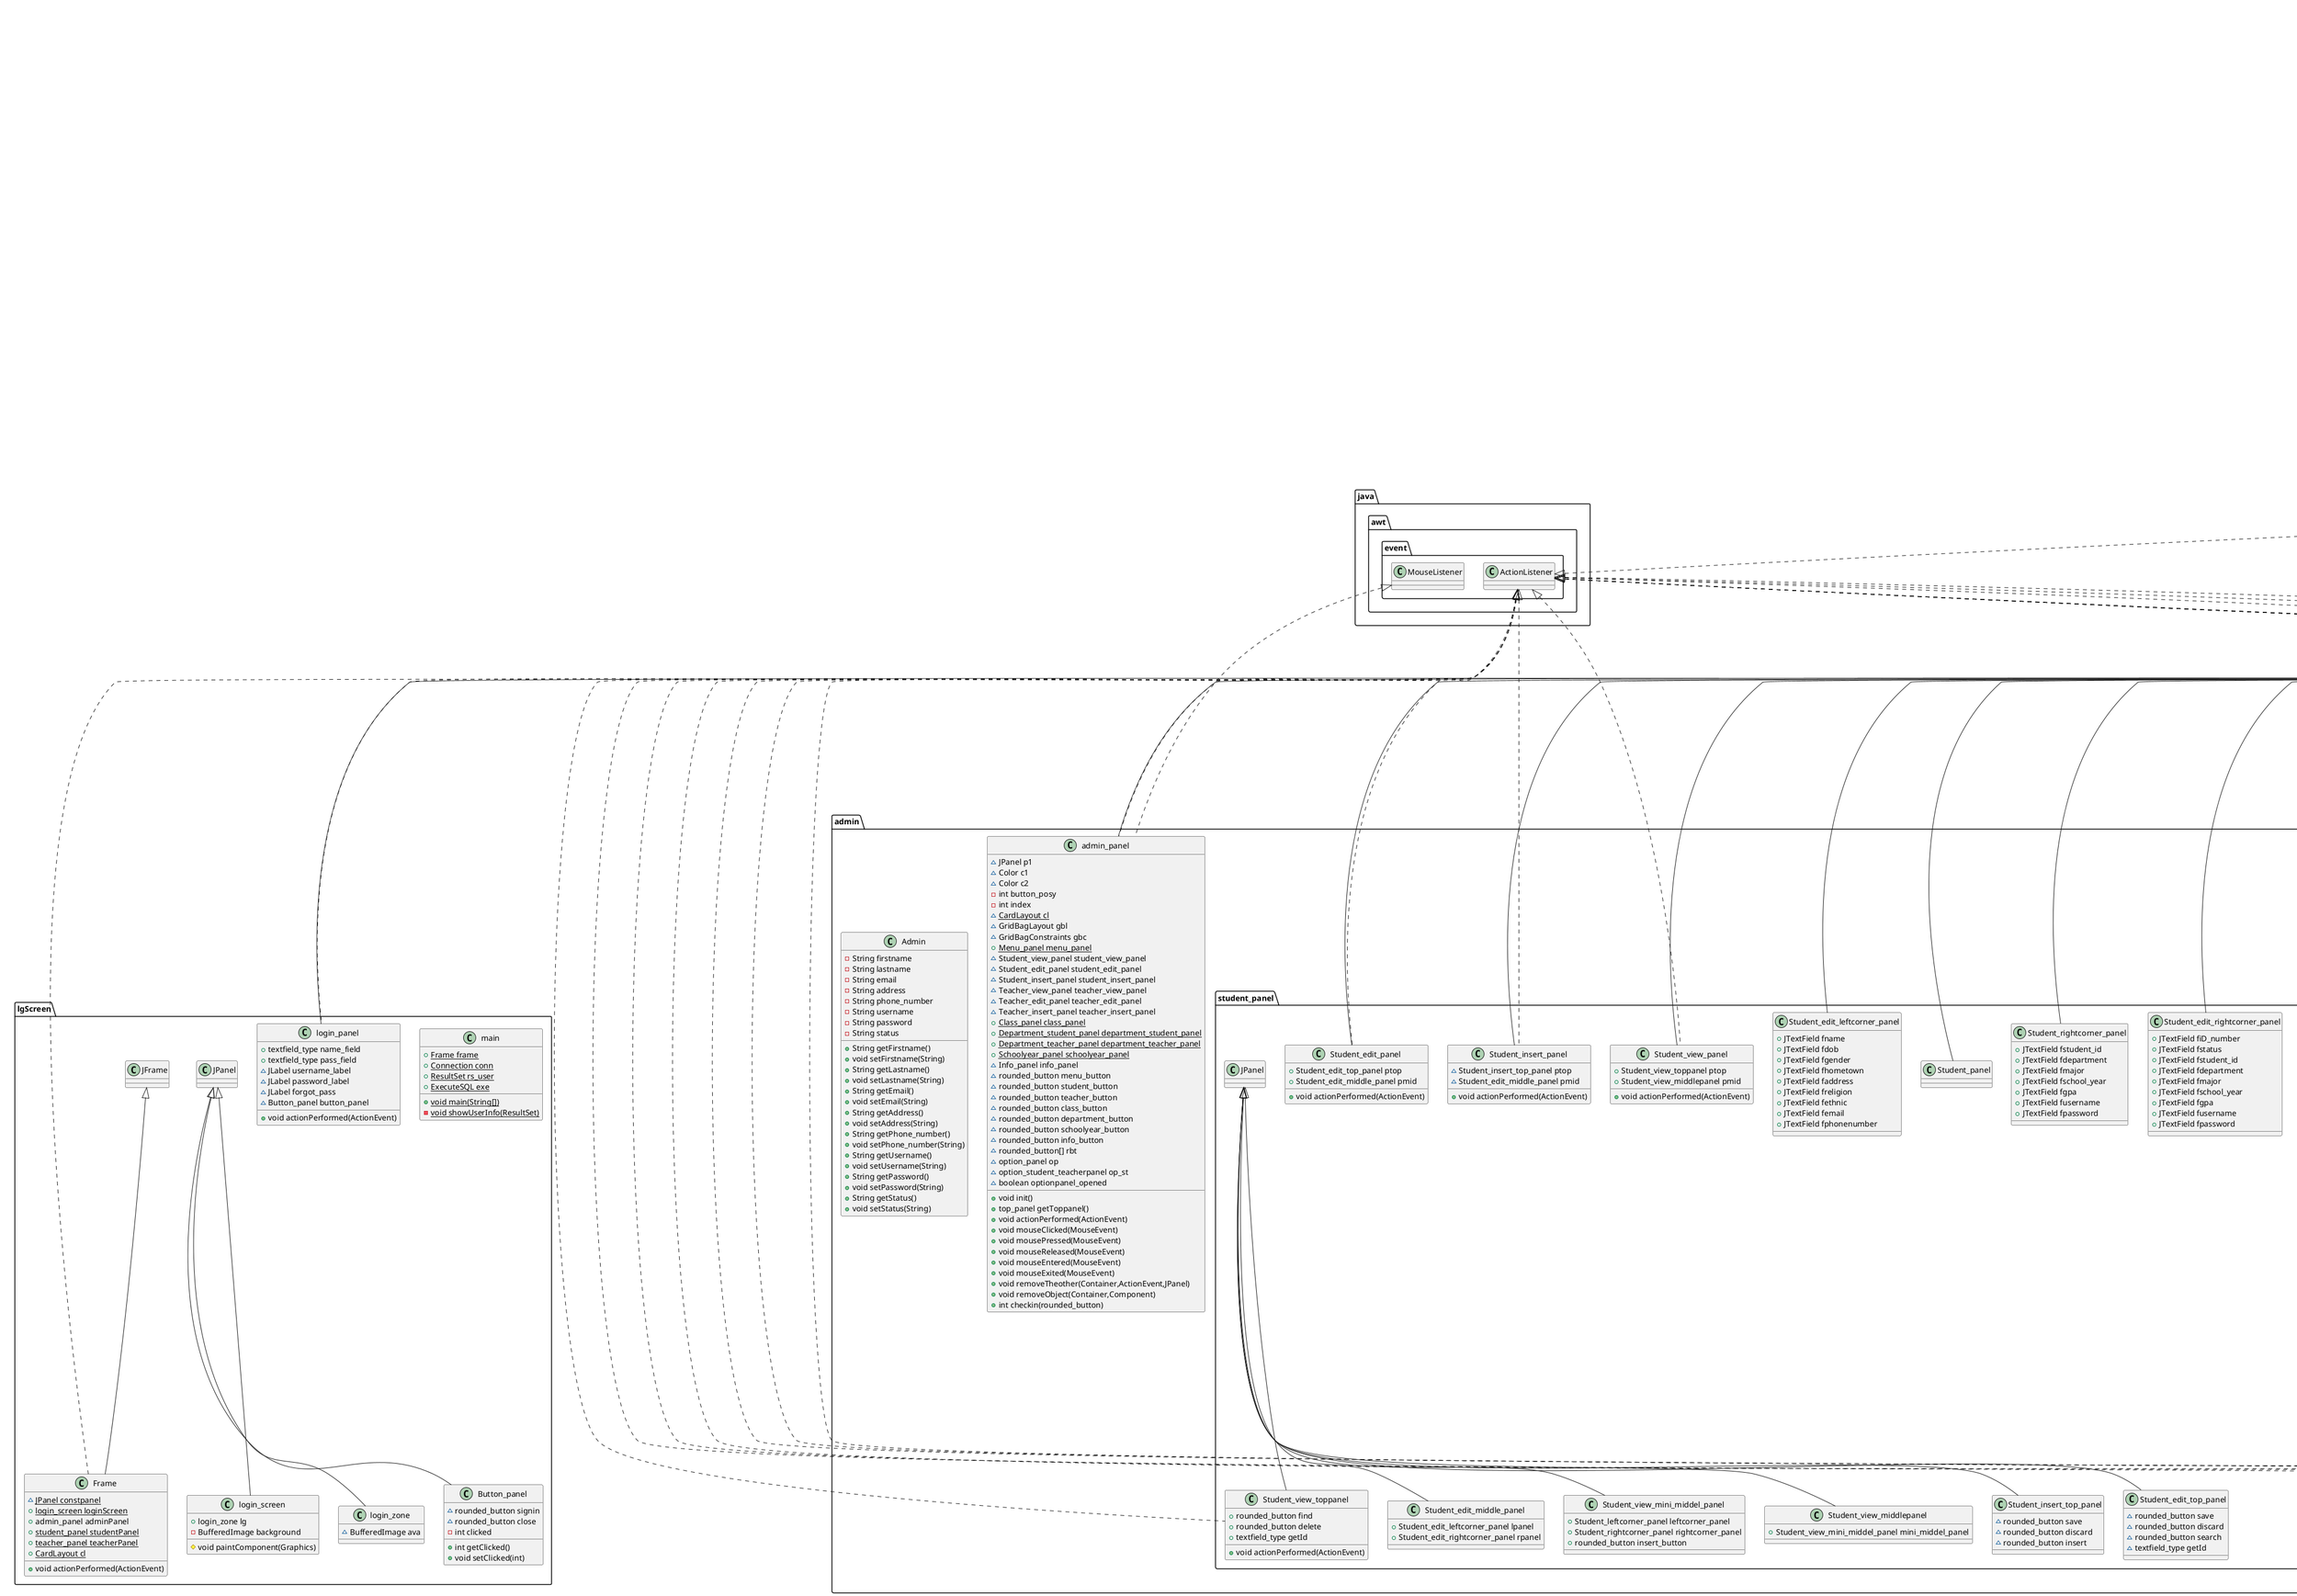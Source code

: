 @startuml
class admin.student_panel.Student_view_panel {
+ Student_view_toppanel ptop
+ Student_view_middlepanel pmid
+ void actionPerformed(ActionEvent)
}
class student.menu_panel.Menu_mid_rightcorner_panel {
+ CircularProgressBar gpa
+ void update_gpa()
}
class student.class_panel.Class_panel {
+ JPanel ptop
+ JPanel pmid
}
class admin.info_panel.info_right_minipanel {
+ JTextField ffname
+ JTextField flname
+ JTextField fusername
+ JTextField fpassword
}
class student.menu_panel.Menu_panel {
~ {static} GridBagLayout gbl
+ Menu_mid_panel p2
}
class admin.info_panel.Info_panel {
+ info_pleft infoPleft
+ info_pright infoPright
+ void actionPerformed(ActionEvent)
}
class prototype.ava_panel {
- BufferedImage avatar
# void paintComponent(Graphics)
}
class admin.schoolyear_panel.Student_table {
~ JTable table
}
class lgScreen.main {
+ {static} Frame frame
+ {static} Connection conn
+ {static} ResultSet rs_user
+ {static} ExecuteSQL exe
+ {static} void main(String[])
- {static} void showUserInfo(ResultSet)
}
class admin.admin_panel {
~ JPanel p1
~ Color c1
~ Color c2
- int button_posy
- int index
~ {static} CardLayout cl
~ GridBagLayout gbl
~ GridBagConstraints gbc
+ {static} Menu_panel menu_panel
~ Student_view_panel student_view_panel
~ Student_edit_panel student_edit_panel
~ Student_insert_panel student_insert_panel
~ Teacher_view_panel teacher_view_panel
~ Teacher_edit_panel teacher_edit_panel
~ Teacher_insert_panel teacher_insert_panel
+ {static} Class_panel class_panel
+ {static} Department_student_panel department_student_panel
+ {static} Department_teacher_panel department_teacher_panel
+ {static} Schoolyear_panel schoolyear_panel
~ Info_panel info_panel
~ rounded_button menu_button
~ rounded_button student_button
~ rounded_button teacher_button
~ rounded_button class_button
~ rounded_button department_button
~ rounded_button schoolyear_button
~ rounded_button info_button
~ rounded_button[] rbt
~ option_panel op
~ option_student_teacherpanel op_st
~ boolean optionpanel_opened
+ void init()
+ top_panel getToppanel()
+ void actionPerformed(ActionEvent)
+ void mouseClicked(MouseEvent)
+ void mousePressed(MouseEvent)
+ void mouseReleased(MouseEvent)
+ void mouseEntered(MouseEvent)
+ void mouseExited(MouseEvent)
+ void removeTheother(Container,ActionEvent,JPanel)
+ void removeObject(Container,Component)
+ int checkin(rounded_button)
}
class admin.department_panel.Department_student_middle_panel {
+ ArrayList<String> student_departments
+ ArrayList<rounded_button> studentdepartments_buttons
+ void update()
+ void actionPerformed(ActionEvent)
}
class admin.teacher_panel.Teacher_insert_panel {
~ Teacher_insert_top_panel ptop
~ Teacher_edit_middle_panel pmid
+ void actionPerformed(ActionEvent)
}
class admin.info_panel.info_left_minipanel {
+ JTextField femail
+ JTextField fphone_number
+ JTextField fstatus
+ JTextField fwork_address
}
class student.info_panel.student_panel {
~ rounded_button menu_button
~ rounded_button class_button
~ rounded_button info_button
~ Color c1
~ Color c2
~ CardLayout cl
~ Student_edit_panel student_view_panel
~ Menu_panel menu_panel
~ Class_panel class_panel
+ top_panel getToppanel()
+ void actionPerformed(ActionEvent)
}
class database_connector.ExecuteSQL {
+ ResultSet searchAdmin(Connection)
+ ResultSet searchStudentlogin(Connection,String)
+ ResultSet searchTeacherlogin(Connection,String)
+ boolean insertStudent(Student,Connection)
+ boolean insertTeacher(Teacher,Connection)
+ ResultSet searchStudent(Connection,int)
+ ResultSet searchTeacher(Connection,String)
+ ResultSet searchTeacher_byusername(Connection,String)
+ ResultSet searchStudent_bySchoolyear(Connection,String)
+ ResultSet searchStudent_byMajor(Connection,String)
+ ResultSet searchStudent_byMajorandSchoolYear(Connection,String,String)
+ ResultSet searchStudent_byDepartment(Connection,String)
+ ResultSet searchTeacher_byDepartment(Connection,String)
+ boolean updateStudent(Student,Connection,int)
+ boolean updateTeacher(Teacher,Connection,String)
+ boolean updateAdmin(Connection,Admin)
+ boolean deleteStudent(int,Connection)
+ boolean deleteTeacher(String,Connection)
+ ResultSet distinctSchoolyear(Connection)
+ ResultSet departmentdistinct_student(Connection)
+ ResultSet departmentdítinct_teacher(Connection)
+ float getAveGPA(Connection)
+ int student_count(Connection)
+ int teacher_count(Connection)
+ int major_count(Connection)
+ int deppartment_count(Connection)
+ ResultSet majordistinct_student(Connection)
}
class prototype.option_panel {
+ rounded_button view_button
+ rounded_button edit_button
~ Color c1
~ Color c2
}
class admin.schoolyear_panel.Schoolyear_panel {
+ Schoolyear_mid_panel pmid
}
class mainScreen.Button_panel {
~ rounded_button b1
}
class admin.student_panel.Student_view_middlepanel {
+ Student_view_mini_middel_panel mini_middel_panel
}
class lgScreen.Frame {
~ {static} JPanel constpanel
+ {static} login_screen loginScreen
+ admin_panel adminPanel
+ {static} student_panel studentPanel
+ {static} teacher_panel teacherPanel
+ {static} CardLayout cl
+ void actionPerformed(ActionEvent)
}
class database_connector.ConnectionUtils {
- {static} String hostName
- {static} String dbName
- {static} String userName
- {static} String password
- {static} String connectionURL
+ {static} Connection openConnection()
}
class admin.teacher_panel.Teacher_view_middlepanel {
+ Teacher_view_mini_middel_panel mini_middel_panel
}
class admin.menu_panel.Menu_panel {
~ {static} GridBagLayout gbl
+ Menu_mid_panel p2
}
class prototype.rounded_panel {
- Color backgroundColor
- int cornerRadius
# void paintComponent(Graphics)
}
class teacher.info_panel.Teacher_edit_top_panel {
~ rounded_button save
~ rounded_button discard
~ rounded_button search
}
class mainScreen.middle_panel {
+ JPanel buttoncenter_panel
+ rounded_panel view_panel
}
class admin.info_panel.info_pright {
+ info_right_minipanel pright
}
class admin.Admin {
- String firstname
- String lastname
- String email
- String address
- String phone_number
- String username
- String password
- String status
+ String getFirstname()
+ void setFirstname(String)
+ String getLastname()
+ void setLastname(String)
+ String getEmail()
+ void setEmail(String)
+ String getAddress()
+ void setAddress(String)
+ String getPhone_number()
+ void setPhone_number(String)
+ String getUsername()
+ void setUsername(String)
+ String getPassword()
+ void setPassword(String)
+ String getStatus()
+ void setStatus(String)
}
class lgScreen.login_zone {
~ BufferedImage ava
}
class prototype.CircularProgressBar {
~ float gpa
~ float value
~ int radian
+ float getGpa()
+ void setGpa(float)
+ void paint(Graphics)
}
class teacher.menu_panel.Menu_mid_rightcorner_panel {
+ CircularProgressBar gpa
+ void update_gpa()
}
class teacher.info_panel.Teacher_edit_leftcorner_panel {
+ JTextField fname
+ JTextField fdob
+ JTextField fgender
+ JTextField fhometown
+ JTextField faddress
+ JTextField freligion
+ JTextField fethnic
+ JTextField fiD_number
}
class admin.info_panel.info_pleft {
+ info_left_minipanel pleft
+ rounded_button save_button
}
class student.info_panel.Student_edit_rightcorner_panel {
+ JTextField fiD_number
+ JTextField fstatus
+ JTextField fstudent_id
+ JTextField fdepartment
+ JTextField fmajor
+ JTextField fschool_year
+ JTextField fgpa
+ JTextField fusername
+ JTextField fpassword
}
class mainScreen.container {
}
class student.menu_panel.Menu_mid_panel {
+ Menu_mid_leftcorner_panel lpanel
+ Menu_mid_rightcorner_panel rpanel
}
class admin.student_panel.Student_panel {
}
class admin.student_panel.Student_edit_leftcorner_panel {
+ JTextField fname
+ JTextField fdob
+ JTextField fgender
+ JTextField fhometown
+ JTextField faddress
+ JTextField freligion
+ JTextField fethnic
+ JTextField femail
+ JTextField fphonenumber
}
class mainScreen.top_panel {
+ JLabel username_label
+ rounded_button exit
+ rounded_button log_out
+ void actionPerformed(ActionEvent)
}
class teacher.menu_panel.Menu_mid_leftcorner_panel {
+ JLabel total_student
+ JLabel total_teacher
+ JLabel total_department
+ JLabel total_major
+ void update()
}
class admin.schoolyear_panel.Schoolyear_mid_panel {
+ ArrayList<String> student_year
+ ArrayList<rounded_button> studentyear_buttons
+ void update()
+ void actionPerformed(ActionEvent)
}
class student.info_panel.Student_edit_middle_panel {
+ Student_edit_leftcorner_panel lpanel
+ Student_edit_rightcorner_panel rpanel
}
class student.Info_panel {
}
class admin.teacher_panel.Teacher_edit_rightcorner_panel {
+ JTextField fstatus
+ JTextField fdepartment
+ JTextField fqualification
+ JTextField fusername
+ JTextField fpassword
+ JTextField femail
+ JTextField fphonenumber
}
class teacher.teacher_panel {
- int button_width
~ rounded_button menu_button
~ rounded_button class_button
~ rounded_button info_button
~ Color c1
~ Color c2
~ CardLayout cl
~ Teacher_edit_panel teacher_edit_panel
~ Menu_panel menu_panel
~ Class_panel class_panel
+ top_panel getToppanel()
+ void actionPerformed(ActionEvent)
}
class admin.student_panel.Student_leftcorner_panel {
+ JTextField fname
+ JTextField fdob
+ JTextField fgender
+ JTextField fhometown
+ JTextField faddress
+ JTextField femail
+ JTextField fphonenumber
}
class admin.teacher_panel.Teacher_view_toppanel {
+ rounded_button find
+ rounded_button delete
+ textfield_type getId
+ void actionPerformed(ActionEvent)
}
class admin.teacher_panel.Teacher_view_panel {
+ Teacher_view_toppanel ptop
+ Teacher_view_middlepanel pmid
+ void actionPerformed(ActionEvent)
}
class admin.teacher_panel.Teacher_edit_middle_panel {
+ Teacher_edit_leftcorner_panel lpanel
+ Teacher_edit_rightcorner_panel rpanel
}
class teacher.Teacher {
- String firstname
- String lastname
- String gender
- String email
- String ethnic_group
- String id_number
- String address
- String religion
- String department
- String phone_number
- String username
- String password
- String status
- String teaching_class
- String qualification
- String extra_notes
- Date date_of_birth
- String hometown
+ Date getDate_of_birth()
+ void setDate_of_birth(Date)
+ String getHometown()
+ void setHometown(String)
+ String getFirstname()
+ void setFirstname(String)
+ String getLastname()
+ void setLastname(String)
+ String getGender()
+ void setGender(String)
+ String getEmail()
+ void setEmail(String)
+ String getEthnic_group()
+ void setEthnic_group(String)
+ String getId_number()
+ void setId_number(String)
+ String getAddress()
+ void setAddress(String)
+ String getReligion()
+ void setReligion(String)
+ String getDepartment()
+ void setDepartment(String)
+ String getPhone_number()
+ void setPhone_number(String)
+ String getUsername()
+ void setUsername(String)
+ String getPassword()
+ void setPassword(String)
+ String getStatus()
+ void setStatus(String)
+ String getTeaching_class()
+ void setTeaching_class(String)
+ String getQualification()
+ void setQualification(String)
+ String getExtra_notes()
+ void setExtra_notes(String)
}
class admin.class_panel.Class_mid_panel {
+ ArrayList<String> student_major
+ ArrayList<rounded_button> studentmajor_buttons
~ GridBagLayout gbl
~ GridBagConstraints gbc
+ void update()
+ void actionPerformed(ActionEvent)
}
class student.class_panel.Student_table {
~ JTable table
}
class admin.teacher_panel.Teacher_leftcorner_panel {
+ JTextField fname
+ JTextField fdob
+ JTextField fgender
+ JTextField fhometown
+ JTextField faddress
+ JTextField femail
+ JTextField fphone_number
}
class prototype.logo_longpanel {
- BufferedImage logo
# void paintComponent(Graphics)
}
class admin.student_panel.Student_insert_top_panel {
~ rounded_button save
~ rounded_button discard
~ rounded_button insert
}
class student.info_panel.Student_edit_panel {
+ Student_edit_top_panel ptop
+ Student_edit_middle_panel pmid
+ void actionPerformed(ActionEvent)
}
class admin.department_panel.Department_teacher_panel {
+ Department_teacher_middle_panel pmid
+ void schoolyear_count()
}
class admin.teacher_panel.Teacher_rightcorner_panel {
+ JTextField fethnic
+ JTextField freligion
+ JTextField fdepartment
+ JTextField fqualification
+ JTextField fusername
+ JTextField fpassword
}
class admin.student_panel.Student_edit_rightcorner_panel {
+ JTextField fiD_number
+ JTextField fstatus
+ JTextField fstudent_id
+ JTextField fdepartment
+ JTextField fmajor
+ JTextField fschool_year
+ JTextField fgpa
+ JTextField fusername
+ JTextField fpassword
}
class admin.student_panel.Student_view_toppanel {
+ rounded_button find
+ rounded_button delete
+ textfield_type getId
+ void actionPerformed(ActionEvent)
}
class admin.department_panel.Department_student_panel {
+ Department_student_middle_panel pmid
+ void schoolyear_count()
}
class admin.teacher_panel.Teacher_view_mini_middel_panel {
+ Teacher_leftcorner_panel leftcorner_panel
+ Teacher_rightcorner_panel rightcorner_panel
+ rounded_button insert_button
}
class teacher.menu_panel.Menu_top_panel {
+ void actionPerformed(ActionEvent)
}
class admin.teacher_panel.Teacher_panel {
}
class teacher.info_panel.Teacher_edit_panel {
+ Teacher_edit_top_panel ptop
+ Teacher_edit_middle_panel pmid
+ void actionPerformed(ActionEvent)
}
class admin.student_panel.Student_edit_top_panel {
~ rounded_button save
~ rounded_button discard
~ rounded_button search
~ textfield_type getId
}
class admin.teacher_panel.Teacher_edit_leftcorner_panel {
+ JTextField fname
+ JTextField fdob
+ JTextField fgender
+ JTextField fhometown
+ JTextField faddress
+ JTextField freligion
+ JTextField fethnic
+ JTextField fiD_number
}
class admin.teacher_panel.Teacher_insert_top_panel {
~ rounded_button save
~ rounded_button discard
~ rounded_button insert
}
class admin.student_panel.Student_edit_middle_panel {
+ Student_edit_leftcorner_panel lpanel
+ Student_edit_rightcorner_panel rpanel
}
class teacher.info_panel.Teacher_edit_middle_panel {
+ Teacher_edit_leftcorner_panel lpanel
+ Teacher_edit_rightcorner_panel rpanel
}
class admin.menu_panel.Menu_top_panel {
+ void actionPerformed(ActionEvent)
}
class admin.menu_panel.Menu_mid_leftcorner_panel {
+ JLabel total_student
+ JLabel total_teacher
+ JLabel total_department
+ JLabel total_major
+ void update()
}
class admin.menu_panel.Menu_mid_rightcorner_panel {
+ CircularProgressBar gpa
+ void update_gpa()
}
class lgScreen.Button_panel {
~ rounded_button signin
~ rounded_button close
- int clicked
+ int getClicked()
+ void setClicked(int)
}
class admin.student_panel.Student_insert_panel {
~ Student_insert_top_panel ptop
~ Student_edit_middle_panel pmid
+ void actionPerformed(ActionEvent)
}
class student.Student {
- String firstname
- String lastname
- String gender
- String email
- String ethnic_group
- String id_number
- String address
- String religion
- String school_year
- String major
- int student_id
- String department
- String phone_number
- String username
- String password
- float gpa
- String status
- String registered_class
- String class_completed
- String extra_notes
- Date date_of_birth
- String hometown
+ String getHometown()
+ void setHometown(String)
+ Date getDate_of_birth()
+ void setDate_of_birth(Date)
+ String getFirstname()
+ void setFirstname(String)
+ String getLastname()
+ void setLastname(String)
+ String getGender()
+ void setGender(String)
+ String getEmail()
+ void setEmail(String)
+ String getEthnic_group()
+ void setEthnic_group(String)
+ String getId_number()
+ void setId_number(String)
+ String getAddress()
+ void setAddress(String)
+ String getReligion()
+ void setReligion(String)
+ String getSchool_year()
+ void setSchool_year(String)
+ String getMajor()
+ void setMajor(String)
+ int getStudent_id()
+ void setStudent_id(int)
+ String getDepartment()
+ void setDepartment(String)
+ String getPhone_number()
+ void setPhone_number(String)
+ String getUsername()
+ void setUsername(String)
+ String getPassword()
+ void setPassword(String)
+ float getGpa()
+ void setGpa(float)
+ String getStatus()
+ void setStatus(String)
+ String getRegistered_class()
+ void setRegistered_class(String)
+ String getClass_completed()
+ void setClass_completed(String)
+ String getExtra_notes()
+ void setExtra_notes(String)
}
class lgScreen.login_panel {
+ textfield_type name_field
+ textfield_type pass_field
~ JLabel username_label
~ JLabel password_label
~ JLabel forgot_pass
~ Button_panel button_panel
+ void actionPerformed(ActionEvent)
}
class admin.student_panel.Student_edit_panel {
+ Student_edit_top_panel ptop
+ Student_edit_middle_panel pmid
+ void actionPerformed(ActionEvent)
}
class admin.department_panel.Department_teacher_middle_panel {
+ ArrayList<String> teacher_departments
+ ArrayList<rounded_button> teacherdepartments_buttons
+ void update()
+ void actionPerformed(ActionEvent)
}
class prototype.option_student_teacherpanel {
+ rounded_button student_button
+ rounded_button teacher_button
~ Color c1
~ Color c2
}
class student.info_panel.Student_edit_top_panel {
~ rounded_button save
}
class admin.department_panel.Student_table {
~ JTable table
}
class student.menu_panel.Menu_top_panel {
+ void actionPerformed(ActionEvent)
}
class admin.department_panel.Teacher_table {
~ JTable table
}
class admin.teacher_panel.Teacher_edit_panel {
+ Teacher_edit_top_panel ptop
+ Teacher_edit_middle_panel pmid
+ void actionPerformed(ActionEvent)
}
class admin.student_panel.Student_rightcorner_panel {
+ JTextField fstudent_id
+ JTextField fdepartment
+ JTextField fmajor
+ JTextField fschool_year
+ JTextField fgpa
+ JTextField fusername
+ JTextField fpassword
}
class admin.class_panel.Student_table {
~ JTable table
}
class admin.menu_panel.Menu_mid_panel {
+ Menu_mid_leftcorner_panel lpanel
+ Menu_mid_rightcorner_panel rpanel
}
class teacher.menu_panel.Menu_mid_panel {
+ Menu_mid_leftcorner_panel lpanel
+ Menu_mid_rightcorner_panel rpanel
}
class student.info_panel.Student_edit_leftcorner_panel {
+ JTextField fname
+ JTextField fdob
+ JTextField fgender
+ JTextField fhometown
+ JTextField faddress
+ JTextField freligion
+ JTextField fethnic
+ JTextField femail
+ JTextField fphonenumber
}
class mainScreen.ViewBoard_panel {
}
class prototype.rounded_button {
~ Color color
~ Color second_color
- int arc
- int clicked
- String name
~ Shape shape
+ void setArc(int)
# void paintComponent(Graphics)
# void paintBorder(Graphics)
+ boolean contains(int,int)
+ int getClicked()
+ void setClicked(int)
+ String getName()
+ void setName(String)
}
class teacher.Class_panel {
}
class admin.student_panel.Student_view_mini_middel_panel {
+ Student_leftcorner_panel leftcorner_panel
+ Student_rightcorner_panel rightcorner_panel
+ rounded_button insert_button
}
class prototype.logo_panel {
- BufferedImage logo
# void paintComponent(Graphics)
}
class admin.teacher_panel.Teacher_edit_top_panel {
~ rounded_button save
~ rounded_button discard
~ rounded_button search
~ textfield_type getCMND
}
class lgScreen.login_screen {
+ login_zone lg
- BufferedImage background
# void paintComponent(Graphics)
}
class mainScreen.buttongroup_panel {
}
class admin.class_panel.Class_panel {
+ Class_mid_panel pmid
}
class student.menu_panel.Menu_mid_leftcorner_panel {
+ JLabel total_student
+ JLabel total_teacher
+ JLabel total_department
+ JLabel total_major
+ void update()
}
class mainScreen.mainPanel {
# middle_panel mid_panel
+ top_panel toppanel
+ top_panel getToppanel()
# void paintComponent(Graphics)
}
class teacher.menu_panel.Menu_panel {
~ {static} GridBagLayout gbl
+ Menu_mid_panel p2
}
class prototype.textfield_type {
- Shape shape
# void paintComponent(Graphics)
# void paintBorder(Graphics)
+ boolean contains(int,int)
}
class teacher.info_panel.Teacher_edit_rightcorner_panel {
+ JTextField fstatus
+ JTextField fdepartment
+ JTextField fqualification
+ JTextField fusername
+ JTextField fpassword
+ JTextField femail
+ JTextField fphonenumber
}


java.awt.event.ActionListener <|.. admin.student_panel.Student_view_panel
prototype.rounded_panel <|-- admin.student_panel.Student_view_panel
prototype.rounded_panel <|-- student.menu_panel.Menu_mid_rightcorner_panel
prototype.rounded_panel <|-- student.class_panel.Class_panel
prototype.rounded_panel <|-- admin.info_panel.info_right_minipanel
prototype.rounded_panel <|-- student.menu_panel.Menu_panel
java.awt.event.ActionListener <|.. admin.info_panel.Info_panel
prototype.rounded_panel <|-- admin.info_panel.Info_panel
prototype.JPanel <|-- prototype.ava_panel
admin.schoolyear_panel.JFrame <|-- admin.schoolyear_panel.Student_table
java.awt.event.ActionListener <|.. admin.admin_panel
java.awt.event.MouseListener <|.. admin.admin_panel
mainScreen.mainPanel <|-- admin.admin_panel
java.awt.event.ActionListener <|.. admin.department_panel.Department_student_middle_panel
admin.department_panel.JPanel <|-- admin.department_panel.Department_student_middle_panel
java.awt.event.ActionListener <|.. admin.teacher_panel.Teacher_insert_panel
prototype.rounded_panel <|-- admin.teacher_panel.Teacher_insert_panel
prototype.rounded_panel <|-- admin.info_panel.info_left_minipanel
java.awt.event.ActionListener <|.. student.info_panel.student_panel
mainScreen.mainPanel <|-- student.info_panel.student_panel
javax.swing.JPanel <|-- prototype.option_panel
prototype.rounded_panel <|-- admin.schoolyear_panel.Schoolyear_panel
mainScreen.JPanel <|-- mainScreen.Button_panel
admin.student_panel.JPanel <|-- admin.student_panel.Student_view_middlepanel
java.awt.event.ActionListener <|.. lgScreen.Frame
lgScreen.JFrame <|-- lgScreen.Frame
admin.teacher_panel.JPanel <|-- admin.teacher_panel.Teacher_view_middlepanel
prototype.rounded_panel <|-- admin.menu_panel.Menu_panel
prototype.JPanel <|-- prototype.rounded_panel
teacher.info_panel.JPanel <|-- teacher.info_panel.Teacher_edit_top_panel
mainScreen.JPanel <|-- mainScreen.middle_panel
admin.info_panel.JPanel <|-- admin.info_panel.info_pright
lgScreen.JPanel <|-- lgScreen.login_zone
prototype.JPanel <|-- prototype.CircularProgressBar
prototype.rounded_panel <|-- teacher.menu_panel.Menu_mid_rightcorner_panel
prototype.rounded_panel <|-- teacher.info_panel.Teacher_edit_leftcorner_panel
admin.info_panel.JPanel <|-- admin.info_panel.info_pleft
prototype.rounded_panel <|-- student.info_panel.Student_edit_rightcorner_panel
mainScreen.JPanel <|-- mainScreen.container
student.menu_panel.JPanel <|-- student.menu_panel.Menu_mid_panel
prototype.rounded_panel <|-- admin.student_panel.Student_panel
prototype.rounded_panel <|-- admin.student_panel.Student_edit_leftcorner_panel
java.awt.event.ActionListener <|.. mainScreen.top_panel
mainScreen.JPanel <|-- mainScreen.top_panel
prototype.rounded_panel <|-- teacher.menu_panel.Menu_mid_leftcorner_panel
java.awt.event.ActionListener <|.. admin.schoolyear_panel.Schoolyear_mid_panel
admin.schoolyear_panel.JPanel <|-- admin.schoolyear_panel.Schoolyear_mid_panel
student.info_panel.JPanel <|-- student.info_panel.Student_edit_middle_panel
prototype.rounded_panel <|-- student.Info_panel
prototype.rounded_panel <|-- admin.teacher_panel.Teacher_edit_rightcorner_panel
java.awt.event.ActionListener <|.. teacher.teacher_panel
mainScreen.mainPanel <|-- teacher.teacher_panel
prototype.rounded_panel <|-- admin.student_panel.Student_leftcorner_panel
java.awt.event.ActionListener <|.. admin.teacher_panel.Teacher_view_toppanel
admin.teacher_panel.JPanel <|-- admin.teacher_panel.Teacher_view_toppanel
java.awt.event.ActionListener <|.. admin.teacher_panel.Teacher_view_panel
prototype.rounded_panel <|-- admin.teacher_panel.Teacher_view_panel
admin.teacher_panel.JPanel <|-- admin.teacher_panel.Teacher_edit_middle_panel
java.awt.event.ActionListener <|.. admin.class_panel.Class_mid_panel
admin.class_panel.JPanel <|-- admin.class_panel.Class_mid_panel
student.class_panel.JPanel <|-- student.class_panel.Student_table
prototype.rounded_panel <|-- admin.teacher_panel.Teacher_leftcorner_panel
prototype.JPanel <|-- prototype.logo_longpanel
admin.student_panel.JPanel <|-- admin.student_panel.Student_insert_top_panel
java.awt.event.ActionListener <|.. student.info_panel.Student_edit_panel
prototype.rounded_panel <|-- student.info_panel.Student_edit_panel
prototype.rounded_panel <|-- admin.department_panel.Department_teacher_panel
prototype.rounded_panel <|-- admin.teacher_panel.Teacher_rightcorner_panel
prototype.rounded_panel <|-- admin.student_panel.Student_edit_rightcorner_panel
java.awt.event.ActionListener <|.. admin.student_panel.Student_view_toppanel
admin.student_panel.JPanel <|-- admin.student_panel.Student_view_toppanel
prototype.rounded_panel <|-- admin.department_panel.Department_student_panel
admin.teacher_panel.JPanel <|-- admin.teacher_panel.Teacher_view_mini_middel_panel
java.awt.event.ActionListener <|.. teacher.menu_panel.Menu_top_panel
teacher.menu_panel.JPanel <|-- teacher.menu_panel.Menu_top_panel
prototype.rounded_panel <|-- admin.teacher_panel.Teacher_panel
java.awt.event.ActionListener <|.. teacher.info_panel.Teacher_edit_panel
prototype.rounded_panel <|-- teacher.info_panel.Teacher_edit_panel
admin.student_panel.JPanel <|-- admin.student_panel.Student_edit_top_panel
prototype.rounded_panel <|-- admin.teacher_panel.Teacher_edit_leftcorner_panel
admin.teacher_panel.JPanel <|-- admin.teacher_panel.Teacher_insert_top_panel
admin.student_panel.JPanel <|-- admin.student_panel.Student_edit_middle_panel
teacher.info_panel.JPanel <|-- teacher.info_panel.Teacher_edit_middle_panel
java.awt.event.ActionListener <|.. admin.menu_panel.Menu_top_panel
admin.menu_panel.JPanel <|-- admin.menu_panel.Menu_top_panel
prototype.rounded_panel <|-- admin.menu_panel.Menu_mid_leftcorner_panel
prototype.rounded_panel <|-- admin.menu_panel.Menu_mid_rightcorner_panel
lgScreen.JPanel <|-- lgScreen.Button_panel
java.awt.event.ActionListener <|.. admin.student_panel.Student_insert_panel
prototype.rounded_panel <|-- admin.student_panel.Student_insert_panel
java.awt.event.ActionListener <|.. lgScreen.login_panel
prototype.rounded_panel <|-- lgScreen.login_panel
java.awt.event.ActionListener <|.. admin.student_panel.Student_edit_panel
prototype.rounded_panel <|-- admin.student_panel.Student_edit_panel
java.awt.event.ActionListener <|.. admin.department_panel.Department_teacher_middle_panel
admin.department_panel.JPanel <|-- admin.department_panel.Department_teacher_middle_panel
prototype.JPanel <|-- prototype.option_student_teacherpanel
student.info_panel.JPanel <|-- student.info_panel.Student_edit_top_panel
admin.department_panel.JFrame <|-- admin.department_panel.Student_table
java.awt.event.ActionListener <|.. student.menu_panel.Menu_top_panel
student.menu_panel.JPanel <|-- student.menu_panel.Menu_top_panel
admin.department_panel.JFrame <|-- admin.department_panel.Teacher_table
java.awt.event.ActionListener <|.. admin.teacher_panel.Teacher_edit_panel
prototype.rounded_panel <|-- admin.teacher_panel.Teacher_edit_panel
prototype.rounded_panel <|-- admin.student_panel.Student_rightcorner_panel
admin.class_panel.JFrame <|-- admin.class_panel.Student_table
admin.menu_panel.JPanel <|-- admin.menu_panel.Menu_mid_panel
teacher.menu_panel.JPanel <|-- teacher.menu_panel.Menu_mid_panel
prototype.rounded_panel <|-- student.info_panel.Student_edit_leftcorner_panel
prototype.JButton <|-- prototype.rounded_button
prototype.rounded_panel <|-- teacher.Class_panel
admin.student_panel.JPanel <|-- admin.student_panel.Student_view_mini_middel_panel
prototype.JPanel <|-- prototype.logo_panel
admin.teacher_panel.JPanel <|-- admin.teacher_panel.Teacher_edit_top_panel
lgScreen.JPanel <|-- lgScreen.login_screen
mainScreen.JPanel <|-- mainScreen.buttongroup_panel
prototype.rounded_panel <|-- admin.class_panel.Class_panel
prototype.rounded_panel <|-- student.menu_panel.Menu_mid_leftcorner_panel
mainScreen.JPanel <|-- mainScreen.mainPanel
prototype.rounded_panel <|-- teacher.menu_panel.Menu_panel
prototype.JTextField <|-- prototype.textfield_type
prototype.rounded_panel <|-- teacher.info_panel.Teacher_edit_rightcorner_panel
@enduml
